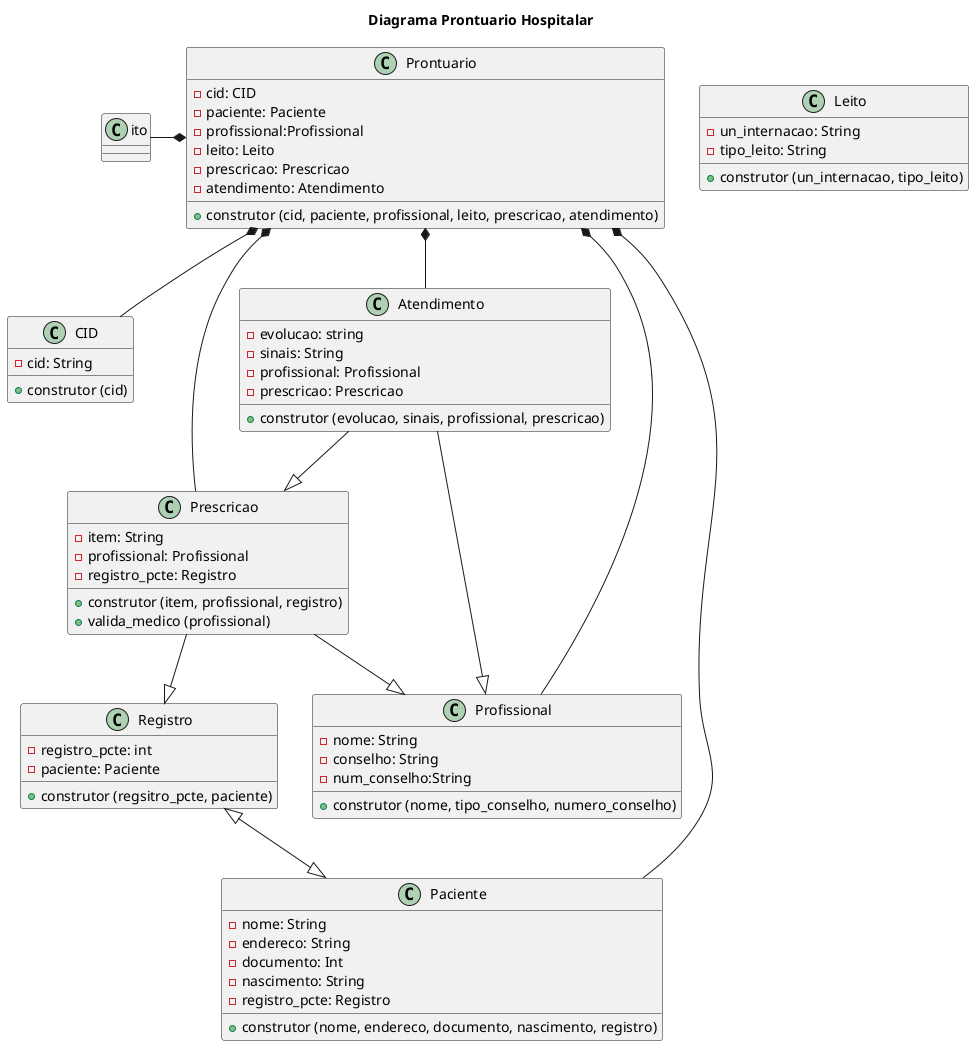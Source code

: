 @startuml Diagrama
title Diagrama Prontuario Hospitalar 

class Registro{ 
    - registro_pcte: int 
    - paciente: Paciente
    + construtor (regsitro_pcte, paciente)
}
class CID{
    - cid: String  
    + construtor (cid)
}
class Paciente{
    - nome: String 
    - endereco: String 
    - documento: Int
    - nascimento: String 
    - registro_pcte: Registro
    + construtor (nome, endereco, documento, nascimento, registro)
}
class Profissional{ 
    - nome: String
    - conselho: String
    - num_conselho:String 
    + construtor (nome, tipo_conselho, numero_conselho)
}
class Leito{
    - un_internacao: String
    - tipo_leito: String
    + construtor (un_internacao, tipo_leito)
}
class Prescricao{
    - item: String
    - profissional: Profissional
    - registro_pcte: Registro
    + construtor (item, profissional, registro)
    + valida_medico (profissional)
}
class Atendimento {
    - evolucao: string 
    - sinais: String
    - profissional: Profissional
    - prescricao: Prescricao
    + construtor (evolucao, sinais, profissional, prescricao)
}
class Prontuario{ 
    - cid: CID 
    - paciente: Paciente
    - profissional:Profissional
    - leito: Leito
    - prescricao: Prescricao
    - atendimento: Atendimento
    + construtor (cid, paciente, profissional, leito, prescricao, atendimento)
}    

Prontuario*--CID
Prontuario*--Paciente
Prontuario*--Prescricao 
Prontuario*--Profissional
Prontuario*--Leito
Prontuario*--Atendimento
Atendimento --|> Profissional
Atendimento --|>Prescricao
Registro <|--|>Paciente
Prescricao --|>Profissional
Prescricao --|>Registro
